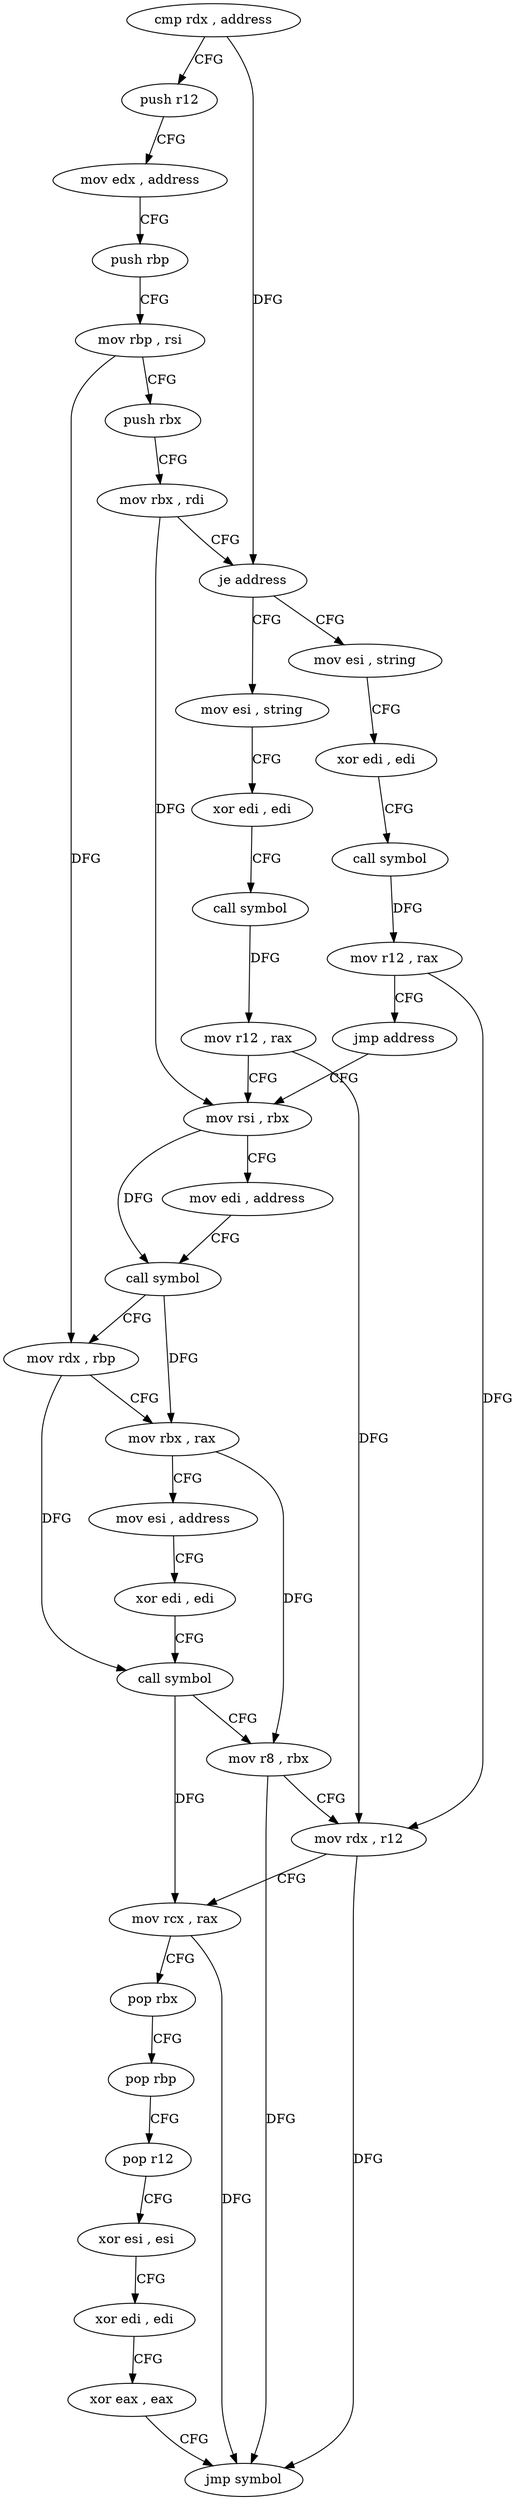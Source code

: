 digraph "func" {
"4401904" [label = "cmp rdx , address" ]
"4401908" [label = "push r12" ]
"4401910" [label = "mov edx , address" ]
"4401915" [label = "push rbp" ]
"4401916" [label = "mov rbp , rsi" ]
"4401919" [label = "push rbx" ]
"4401920" [label = "mov rbx , rdi" ]
"4401923" [label = "je address" ]
"4402000" [label = "mov esi , string" ]
"4401925" [label = "mov esi , string" ]
"4402005" [label = "xor edi , edi" ]
"4402007" [label = "call symbol" ]
"4402012" [label = "mov r12 , rax" ]
"4402015" [label = "jmp address" ]
"4401940" [label = "mov rsi , rbx" ]
"4401930" [label = "xor edi , edi" ]
"4401932" [label = "call symbol" ]
"4401937" [label = "mov r12 , rax" ]
"4401943" [label = "mov edi , address" ]
"4401948" [label = "call symbol" ]
"4401953" [label = "mov rdx , rbp" ]
"4401956" [label = "mov rbx , rax" ]
"4401959" [label = "mov esi , address" ]
"4401964" [label = "xor edi , edi" ]
"4401966" [label = "call symbol" ]
"4401971" [label = "mov r8 , rbx" ]
"4401974" [label = "mov rdx , r12" ]
"4401977" [label = "mov rcx , rax" ]
"4401980" [label = "pop rbx" ]
"4401981" [label = "pop rbp" ]
"4401982" [label = "pop r12" ]
"4401984" [label = "xor esi , esi" ]
"4401986" [label = "xor edi , edi" ]
"4401988" [label = "xor eax , eax" ]
"4401990" [label = "jmp symbol" ]
"4401904" -> "4401908" [ label = "CFG" ]
"4401904" -> "4401923" [ label = "DFG" ]
"4401908" -> "4401910" [ label = "CFG" ]
"4401910" -> "4401915" [ label = "CFG" ]
"4401915" -> "4401916" [ label = "CFG" ]
"4401916" -> "4401919" [ label = "CFG" ]
"4401916" -> "4401953" [ label = "DFG" ]
"4401919" -> "4401920" [ label = "CFG" ]
"4401920" -> "4401923" [ label = "CFG" ]
"4401920" -> "4401940" [ label = "DFG" ]
"4401923" -> "4402000" [ label = "CFG" ]
"4401923" -> "4401925" [ label = "CFG" ]
"4402000" -> "4402005" [ label = "CFG" ]
"4401925" -> "4401930" [ label = "CFG" ]
"4402005" -> "4402007" [ label = "CFG" ]
"4402007" -> "4402012" [ label = "DFG" ]
"4402012" -> "4402015" [ label = "CFG" ]
"4402012" -> "4401974" [ label = "DFG" ]
"4402015" -> "4401940" [ label = "CFG" ]
"4401940" -> "4401943" [ label = "CFG" ]
"4401940" -> "4401948" [ label = "DFG" ]
"4401930" -> "4401932" [ label = "CFG" ]
"4401932" -> "4401937" [ label = "DFG" ]
"4401937" -> "4401940" [ label = "CFG" ]
"4401937" -> "4401974" [ label = "DFG" ]
"4401943" -> "4401948" [ label = "CFG" ]
"4401948" -> "4401953" [ label = "CFG" ]
"4401948" -> "4401956" [ label = "DFG" ]
"4401953" -> "4401956" [ label = "CFG" ]
"4401953" -> "4401966" [ label = "DFG" ]
"4401956" -> "4401959" [ label = "CFG" ]
"4401956" -> "4401971" [ label = "DFG" ]
"4401959" -> "4401964" [ label = "CFG" ]
"4401964" -> "4401966" [ label = "CFG" ]
"4401966" -> "4401971" [ label = "CFG" ]
"4401966" -> "4401977" [ label = "DFG" ]
"4401971" -> "4401974" [ label = "CFG" ]
"4401971" -> "4401990" [ label = "DFG" ]
"4401974" -> "4401977" [ label = "CFG" ]
"4401974" -> "4401990" [ label = "DFG" ]
"4401977" -> "4401980" [ label = "CFG" ]
"4401977" -> "4401990" [ label = "DFG" ]
"4401980" -> "4401981" [ label = "CFG" ]
"4401981" -> "4401982" [ label = "CFG" ]
"4401982" -> "4401984" [ label = "CFG" ]
"4401984" -> "4401986" [ label = "CFG" ]
"4401986" -> "4401988" [ label = "CFG" ]
"4401988" -> "4401990" [ label = "CFG" ]
}
